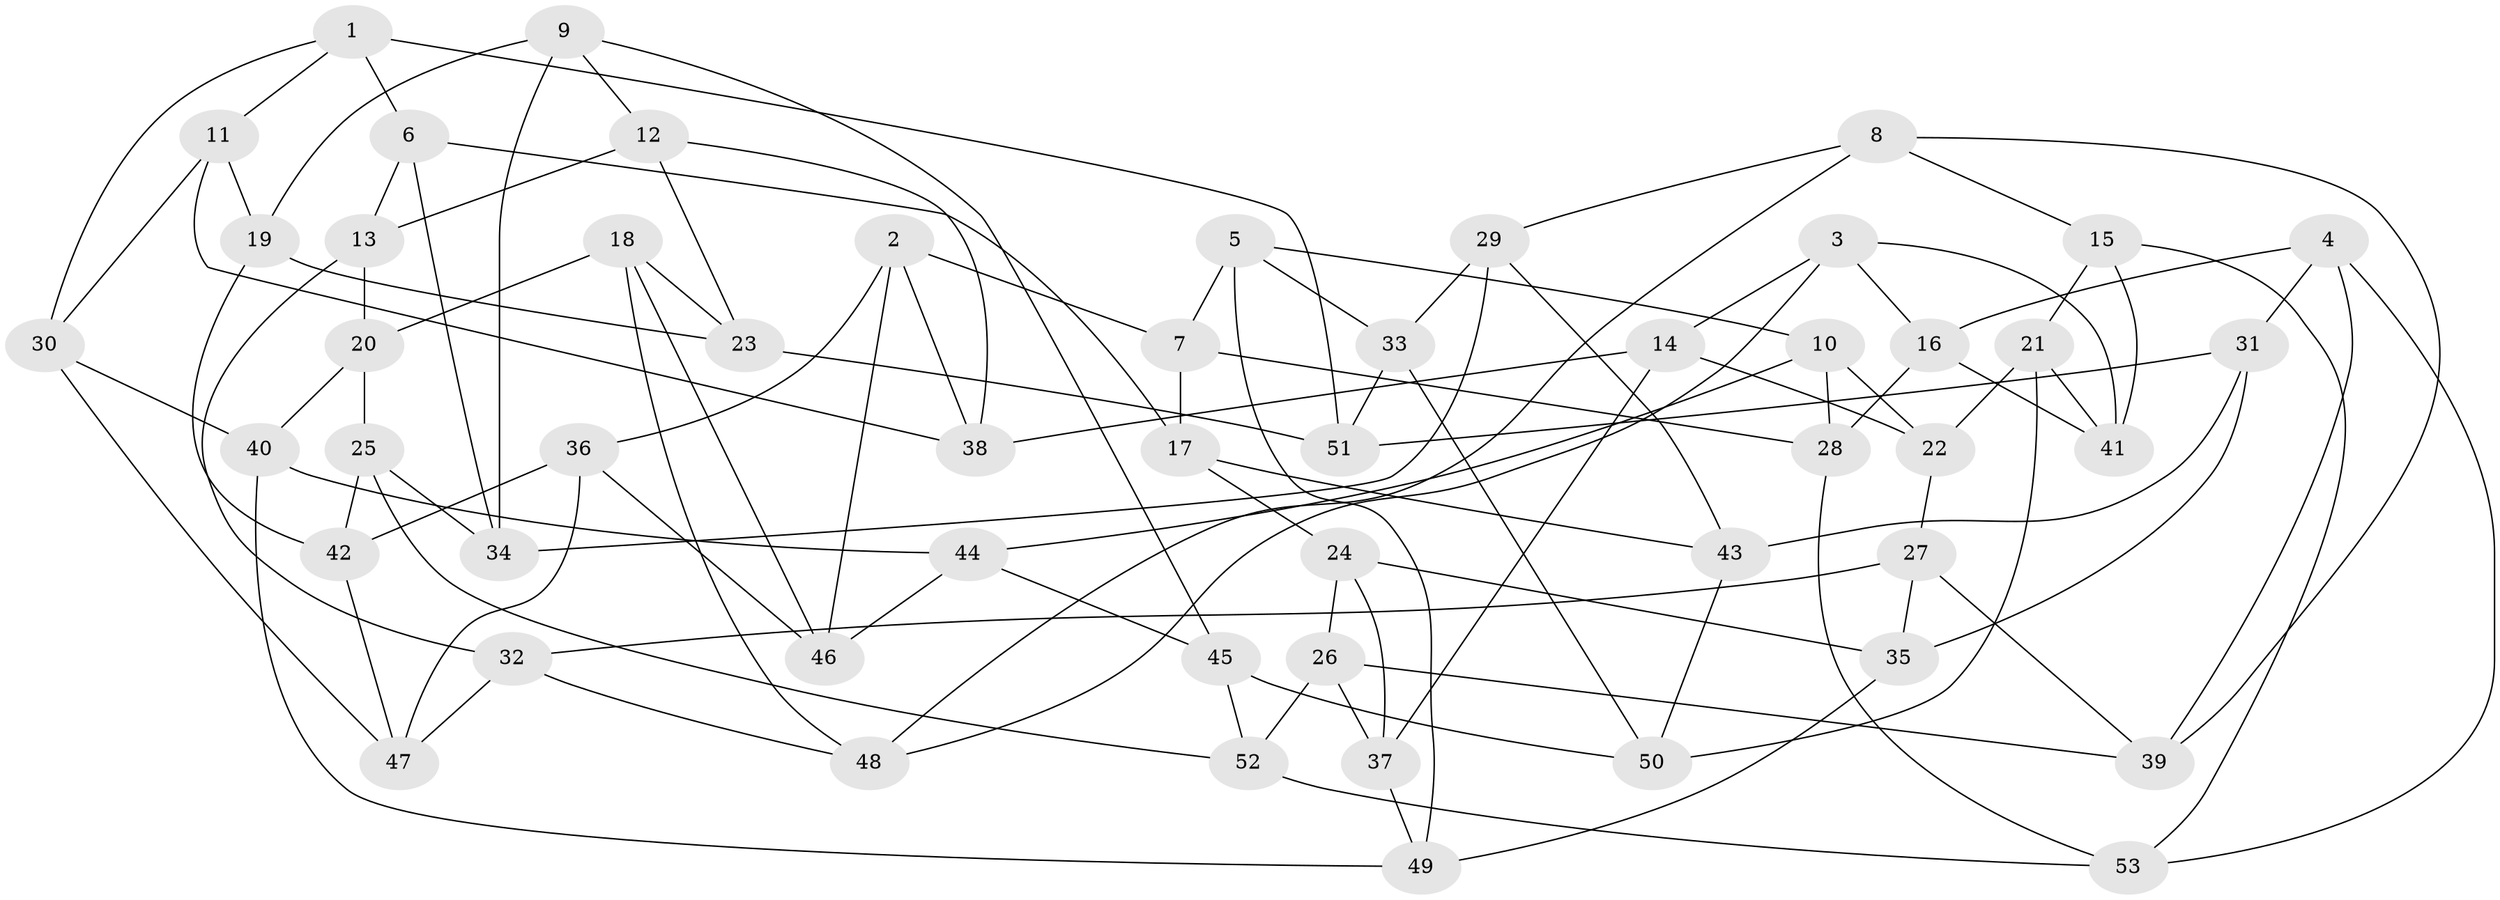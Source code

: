 // Generated by graph-tools (version 1.1) at 2025/58/03/09/25 04:58:18]
// undirected, 53 vertices, 106 edges
graph export_dot {
graph [start="1"]
  node [color=gray90,style=filled];
  1;
  2;
  3;
  4;
  5;
  6;
  7;
  8;
  9;
  10;
  11;
  12;
  13;
  14;
  15;
  16;
  17;
  18;
  19;
  20;
  21;
  22;
  23;
  24;
  25;
  26;
  27;
  28;
  29;
  30;
  31;
  32;
  33;
  34;
  35;
  36;
  37;
  38;
  39;
  40;
  41;
  42;
  43;
  44;
  45;
  46;
  47;
  48;
  49;
  50;
  51;
  52;
  53;
  1 -- 30;
  1 -- 51;
  1 -- 11;
  1 -- 6;
  2 -- 7;
  2 -- 36;
  2 -- 38;
  2 -- 46;
  3 -- 48;
  3 -- 41;
  3 -- 14;
  3 -- 16;
  4 -- 31;
  4 -- 53;
  4 -- 39;
  4 -- 16;
  5 -- 7;
  5 -- 33;
  5 -- 49;
  5 -- 10;
  6 -- 17;
  6 -- 34;
  6 -- 13;
  7 -- 28;
  7 -- 17;
  8 -- 48;
  8 -- 39;
  8 -- 29;
  8 -- 15;
  9 -- 12;
  9 -- 45;
  9 -- 19;
  9 -- 34;
  10 -- 44;
  10 -- 22;
  10 -- 28;
  11 -- 19;
  11 -- 30;
  11 -- 38;
  12 -- 38;
  12 -- 13;
  12 -- 23;
  13 -- 32;
  13 -- 20;
  14 -- 37;
  14 -- 38;
  14 -- 22;
  15 -- 53;
  15 -- 41;
  15 -- 21;
  16 -- 28;
  16 -- 41;
  17 -- 43;
  17 -- 24;
  18 -- 48;
  18 -- 20;
  18 -- 23;
  18 -- 46;
  19 -- 42;
  19 -- 23;
  20 -- 25;
  20 -- 40;
  21 -- 50;
  21 -- 22;
  21 -- 41;
  22 -- 27;
  23 -- 51;
  24 -- 26;
  24 -- 37;
  24 -- 35;
  25 -- 42;
  25 -- 52;
  25 -- 34;
  26 -- 39;
  26 -- 37;
  26 -- 52;
  27 -- 32;
  27 -- 35;
  27 -- 39;
  28 -- 53;
  29 -- 33;
  29 -- 34;
  29 -- 43;
  30 -- 40;
  30 -- 47;
  31 -- 35;
  31 -- 43;
  31 -- 51;
  32 -- 48;
  32 -- 47;
  33 -- 51;
  33 -- 50;
  35 -- 49;
  36 -- 47;
  36 -- 46;
  36 -- 42;
  37 -- 49;
  40 -- 44;
  40 -- 49;
  42 -- 47;
  43 -- 50;
  44 -- 45;
  44 -- 46;
  45 -- 52;
  45 -- 50;
  52 -- 53;
}
